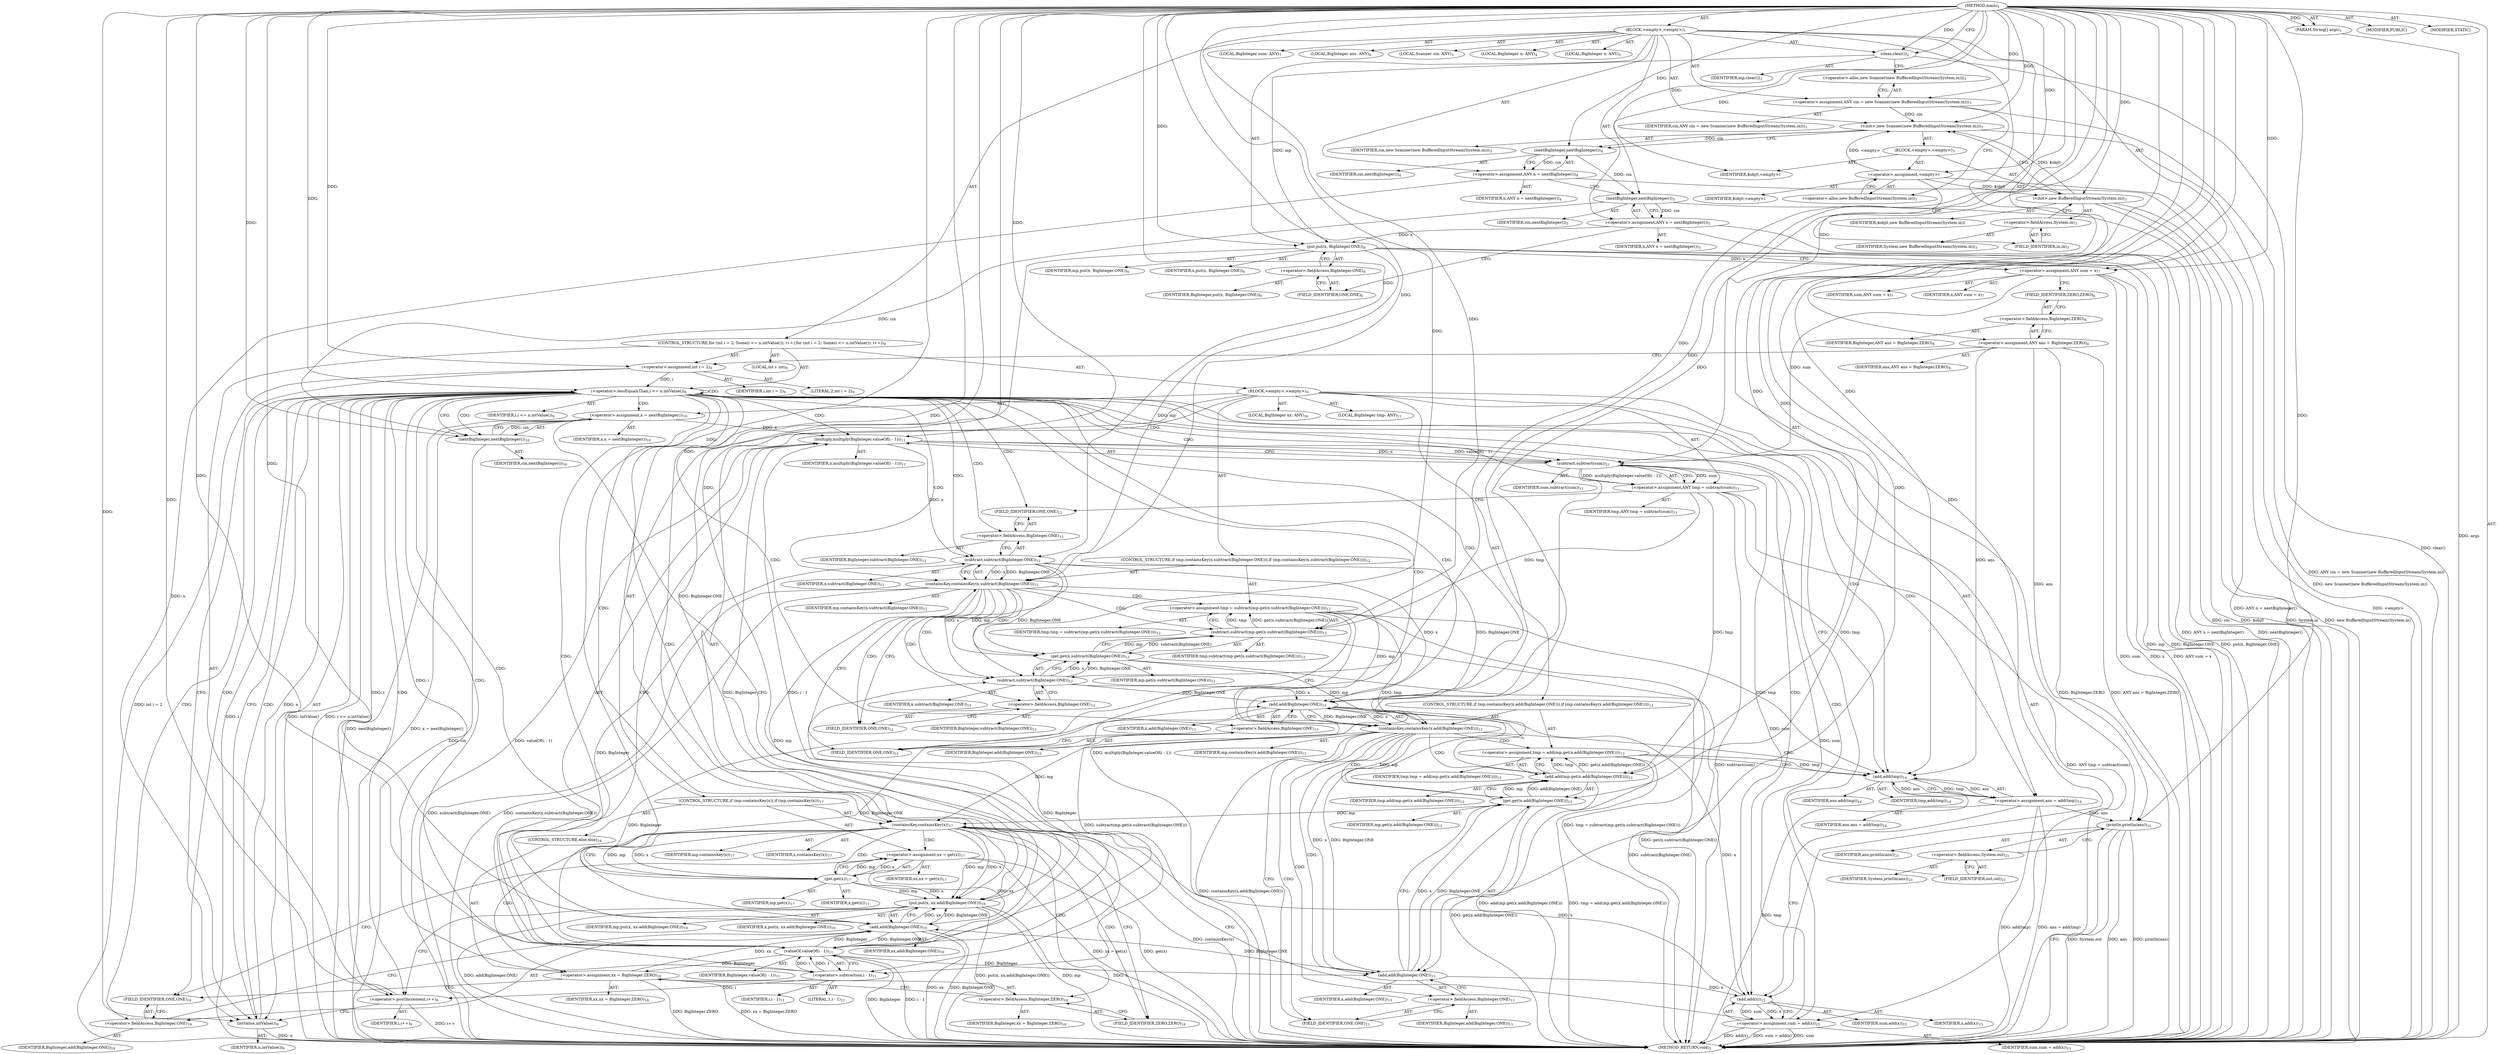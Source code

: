 digraph "main" {  
"19" [label = <(METHOD,main)<SUB>1</SUB>> ]
"20" [label = <(PARAM,String[] args)<SUB>1</SUB>> ]
"21" [label = <(BLOCK,&lt;empty&gt;,&lt;empty&gt;)<SUB>1</SUB>> ]
"22" [label = <(clear,clear())<SUB>2</SUB>> ]
"23" [label = <(IDENTIFIER,mp,clear())<SUB>2</SUB>> ]
"4" [label = <(LOCAL,Scanner cin: ANY)<SUB>3</SUB>> ]
"24" [label = <(&lt;operator&gt;.assignment,ANY cin = new Scanner(new BufferedInputStream(System.in)))<SUB>3</SUB>> ]
"25" [label = <(IDENTIFIER,cin,ANY cin = new Scanner(new BufferedInputStream(System.in)))<SUB>3</SUB>> ]
"26" [label = <(&lt;operator&gt;.alloc,new Scanner(new BufferedInputStream(System.in)))<SUB>3</SUB>> ]
"27" [label = <(&lt;init&gt;,new Scanner(new BufferedInputStream(System.in)))<SUB>3</SUB>> ]
"3" [label = <(IDENTIFIER,cin,new Scanner(new BufferedInputStream(System.in)))<SUB>3</SUB>> ]
"28" [label = <(BLOCK,&lt;empty&gt;,&lt;empty&gt;)<SUB>3</SUB>> ]
"29" [label = <(&lt;operator&gt;.assignment,&lt;empty&gt;)> ]
"30" [label = <(IDENTIFIER,$obj0,&lt;empty&gt;)> ]
"31" [label = <(&lt;operator&gt;.alloc,new BufferedInputStream(System.in))<SUB>3</SUB>> ]
"32" [label = <(&lt;init&gt;,new BufferedInputStream(System.in))<SUB>3</SUB>> ]
"33" [label = <(IDENTIFIER,$obj0,new BufferedInputStream(System.in))> ]
"34" [label = <(&lt;operator&gt;.fieldAccess,System.in)<SUB>3</SUB>> ]
"35" [label = <(IDENTIFIER,System,new BufferedInputStream(System.in))<SUB>3</SUB>> ]
"36" [label = <(FIELD_IDENTIFIER,in,in)<SUB>3</SUB>> ]
"37" [label = <(IDENTIFIER,$obj0,&lt;empty&gt;)> ]
"38" [label = <(LOCAL,BigInteger n: ANY)<SUB>4</SUB>> ]
"39" [label = <(&lt;operator&gt;.assignment,ANY n = nextBigInteger())<SUB>4</SUB>> ]
"40" [label = <(IDENTIFIER,n,ANY n = nextBigInteger())<SUB>4</SUB>> ]
"41" [label = <(nextBigInteger,nextBigInteger())<SUB>4</SUB>> ]
"42" [label = <(IDENTIFIER,cin,nextBigInteger())<SUB>4</SUB>> ]
"43" [label = <(LOCAL,BigInteger x: ANY)<SUB>5</SUB>> ]
"44" [label = <(&lt;operator&gt;.assignment,ANY x = nextBigInteger())<SUB>5</SUB>> ]
"45" [label = <(IDENTIFIER,x,ANY x = nextBigInteger())<SUB>5</SUB>> ]
"46" [label = <(nextBigInteger,nextBigInteger())<SUB>5</SUB>> ]
"47" [label = <(IDENTIFIER,cin,nextBigInteger())<SUB>5</SUB>> ]
"48" [label = <(put,put(x, BigInteger.ONE))<SUB>6</SUB>> ]
"49" [label = <(IDENTIFIER,mp,put(x, BigInteger.ONE))<SUB>6</SUB>> ]
"50" [label = <(IDENTIFIER,x,put(x, BigInteger.ONE))<SUB>6</SUB>> ]
"51" [label = <(&lt;operator&gt;.fieldAccess,BigInteger.ONE)<SUB>6</SUB>> ]
"52" [label = <(IDENTIFIER,BigInteger,put(x, BigInteger.ONE))<SUB>6</SUB>> ]
"53" [label = <(FIELD_IDENTIFIER,ONE,ONE)<SUB>6</SUB>> ]
"54" [label = <(LOCAL,BigInteger sum: ANY)<SUB>7</SUB>> ]
"55" [label = <(&lt;operator&gt;.assignment,ANY sum = x)<SUB>7</SUB>> ]
"56" [label = <(IDENTIFIER,sum,ANY sum = x)<SUB>7</SUB>> ]
"57" [label = <(IDENTIFIER,x,ANY sum = x)<SUB>7</SUB>> ]
"58" [label = <(LOCAL,BigInteger ans: ANY)<SUB>8</SUB>> ]
"59" [label = <(&lt;operator&gt;.assignment,ANY ans = BigInteger.ZERO)<SUB>8</SUB>> ]
"60" [label = <(IDENTIFIER,ans,ANY ans = BigInteger.ZERO)<SUB>8</SUB>> ]
"61" [label = <(&lt;operator&gt;.fieldAccess,BigInteger.ZERO)<SUB>8</SUB>> ]
"62" [label = <(IDENTIFIER,BigInteger,ANY ans = BigInteger.ZERO)<SUB>8</SUB>> ]
"63" [label = <(FIELD_IDENTIFIER,ZERO,ZERO)<SUB>8</SUB>> ]
"64" [label = <(CONTROL_STRUCTURE,for (int i = 2; Some(i &lt;= n.intValue()); i++),for (int i = 2; Some(i &lt;= n.intValue()); i++))<SUB>9</SUB>> ]
"65" [label = <(LOCAL,int i: int)<SUB>9</SUB>> ]
"66" [label = <(&lt;operator&gt;.assignment,int i = 2)<SUB>9</SUB>> ]
"67" [label = <(IDENTIFIER,i,int i = 2)<SUB>9</SUB>> ]
"68" [label = <(LITERAL,2,int i = 2)<SUB>9</SUB>> ]
"69" [label = <(&lt;operator&gt;.lessEqualsThan,i &lt;= n.intValue())<SUB>9</SUB>> ]
"70" [label = <(IDENTIFIER,i,i &lt;= n.intValue())<SUB>9</SUB>> ]
"71" [label = <(intValue,intValue())<SUB>9</SUB>> ]
"72" [label = <(IDENTIFIER,n,intValue())<SUB>9</SUB>> ]
"73" [label = <(&lt;operator&gt;.postIncrement,i++)<SUB>9</SUB>> ]
"74" [label = <(IDENTIFIER,i,i++)<SUB>9</SUB>> ]
"75" [label = <(BLOCK,&lt;empty&gt;,&lt;empty&gt;)<SUB>9</SUB>> ]
"76" [label = <(&lt;operator&gt;.assignment,x = nextBigInteger())<SUB>10</SUB>> ]
"77" [label = <(IDENTIFIER,x,x = nextBigInteger())<SUB>10</SUB>> ]
"78" [label = <(nextBigInteger,nextBigInteger())<SUB>10</SUB>> ]
"79" [label = <(IDENTIFIER,cin,nextBigInteger())<SUB>10</SUB>> ]
"80" [label = <(LOCAL,BigInteger tmp: ANY)<SUB>11</SUB>> ]
"81" [label = <(&lt;operator&gt;.assignment,ANY tmp = subtract(sum))<SUB>11</SUB>> ]
"82" [label = <(IDENTIFIER,tmp,ANY tmp = subtract(sum))<SUB>11</SUB>> ]
"83" [label = <(subtract,subtract(sum))<SUB>11</SUB>> ]
"84" [label = <(multiply,multiply(BigInteger.valueOf(i - 1)))<SUB>11</SUB>> ]
"85" [label = <(IDENTIFIER,x,multiply(BigInteger.valueOf(i - 1)))<SUB>11</SUB>> ]
"86" [label = <(valueOf,valueOf(i - 1))<SUB>11</SUB>> ]
"87" [label = <(IDENTIFIER,BigInteger,valueOf(i - 1))<SUB>11</SUB>> ]
"88" [label = <(&lt;operator&gt;.subtraction,i - 1)<SUB>11</SUB>> ]
"89" [label = <(IDENTIFIER,i,i - 1)<SUB>11</SUB>> ]
"90" [label = <(LITERAL,1,i - 1)<SUB>11</SUB>> ]
"91" [label = <(IDENTIFIER,sum,subtract(sum))<SUB>11</SUB>> ]
"92" [label = <(CONTROL_STRUCTURE,if (mp.containsKey(x.subtract(BigInteger.ONE))),if (mp.containsKey(x.subtract(BigInteger.ONE))))<SUB>12</SUB>> ]
"93" [label = <(containsKey,containsKey(x.subtract(BigInteger.ONE)))<SUB>12</SUB>> ]
"94" [label = <(IDENTIFIER,mp,containsKey(x.subtract(BigInteger.ONE)))<SUB>12</SUB>> ]
"95" [label = <(subtract,subtract(BigInteger.ONE))<SUB>12</SUB>> ]
"96" [label = <(IDENTIFIER,x,subtract(BigInteger.ONE))<SUB>12</SUB>> ]
"97" [label = <(&lt;operator&gt;.fieldAccess,BigInteger.ONE)<SUB>12</SUB>> ]
"98" [label = <(IDENTIFIER,BigInteger,subtract(BigInteger.ONE))<SUB>12</SUB>> ]
"99" [label = <(FIELD_IDENTIFIER,ONE,ONE)<SUB>12</SUB>> ]
"100" [label = <(&lt;operator&gt;.assignment,tmp = subtract(mp.get(x.subtract(BigInteger.ONE))))<SUB>12</SUB>> ]
"101" [label = <(IDENTIFIER,tmp,tmp = subtract(mp.get(x.subtract(BigInteger.ONE))))<SUB>12</SUB>> ]
"102" [label = <(subtract,subtract(mp.get(x.subtract(BigInteger.ONE))))<SUB>12</SUB>> ]
"103" [label = <(IDENTIFIER,tmp,subtract(mp.get(x.subtract(BigInteger.ONE))))<SUB>12</SUB>> ]
"104" [label = <(get,get(x.subtract(BigInteger.ONE)))<SUB>12</SUB>> ]
"105" [label = <(IDENTIFIER,mp,get(x.subtract(BigInteger.ONE)))<SUB>12</SUB>> ]
"106" [label = <(subtract,subtract(BigInteger.ONE))<SUB>12</SUB>> ]
"107" [label = <(IDENTIFIER,x,subtract(BigInteger.ONE))<SUB>12</SUB>> ]
"108" [label = <(&lt;operator&gt;.fieldAccess,BigInteger.ONE)<SUB>12</SUB>> ]
"109" [label = <(IDENTIFIER,BigInteger,subtract(BigInteger.ONE))<SUB>12</SUB>> ]
"110" [label = <(FIELD_IDENTIFIER,ONE,ONE)<SUB>12</SUB>> ]
"111" [label = <(CONTROL_STRUCTURE,if (mp.containsKey(x.add(BigInteger.ONE))),if (mp.containsKey(x.add(BigInteger.ONE))))<SUB>13</SUB>> ]
"112" [label = <(containsKey,containsKey(x.add(BigInteger.ONE)))<SUB>13</SUB>> ]
"113" [label = <(IDENTIFIER,mp,containsKey(x.add(BigInteger.ONE)))<SUB>13</SUB>> ]
"114" [label = <(add,add(BigInteger.ONE))<SUB>13</SUB>> ]
"115" [label = <(IDENTIFIER,x,add(BigInteger.ONE))<SUB>13</SUB>> ]
"116" [label = <(&lt;operator&gt;.fieldAccess,BigInteger.ONE)<SUB>13</SUB>> ]
"117" [label = <(IDENTIFIER,BigInteger,add(BigInteger.ONE))<SUB>13</SUB>> ]
"118" [label = <(FIELD_IDENTIFIER,ONE,ONE)<SUB>13</SUB>> ]
"119" [label = <(&lt;operator&gt;.assignment,tmp = add(mp.get(x.add(BigInteger.ONE))))<SUB>13</SUB>> ]
"120" [label = <(IDENTIFIER,tmp,tmp = add(mp.get(x.add(BigInteger.ONE))))<SUB>13</SUB>> ]
"121" [label = <(add,add(mp.get(x.add(BigInteger.ONE))))<SUB>13</SUB>> ]
"122" [label = <(IDENTIFIER,tmp,add(mp.get(x.add(BigInteger.ONE))))<SUB>13</SUB>> ]
"123" [label = <(get,get(x.add(BigInteger.ONE)))<SUB>13</SUB>> ]
"124" [label = <(IDENTIFIER,mp,get(x.add(BigInteger.ONE)))<SUB>13</SUB>> ]
"125" [label = <(add,add(BigInteger.ONE))<SUB>13</SUB>> ]
"126" [label = <(IDENTIFIER,x,add(BigInteger.ONE))<SUB>13</SUB>> ]
"127" [label = <(&lt;operator&gt;.fieldAccess,BigInteger.ONE)<SUB>13</SUB>> ]
"128" [label = <(IDENTIFIER,BigInteger,add(BigInteger.ONE))<SUB>13</SUB>> ]
"129" [label = <(FIELD_IDENTIFIER,ONE,ONE)<SUB>13</SUB>> ]
"130" [label = <(&lt;operator&gt;.assignment,ans = add(tmp))<SUB>14</SUB>> ]
"131" [label = <(IDENTIFIER,ans,ans = add(tmp))<SUB>14</SUB>> ]
"132" [label = <(add,add(tmp))<SUB>14</SUB>> ]
"133" [label = <(IDENTIFIER,ans,add(tmp))<SUB>14</SUB>> ]
"134" [label = <(IDENTIFIER,tmp,add(tmp))<SUB>14</SUB>> ]
"135" [label = <(&lt;operator&gt;.assignment,sum = add(x))<SUB>15</SUB>> ]
"136" [label = <(IDENTIFIER,sum,sum = add(x))<SUB>15</SUB>> ]
"137" [label = <(add,add(x))<SUB>15</SUB>> ]
"138" [label = <(IDENTIFIER,sum,add(x))<SUB>15</SUB>> ]
"139" [label = <(IDENTIFIER,x,add(x))<SUB>15</SUB>> ]
"140" [label = <(LOCAL,BigInteger xx: ANY)<SUB>16</SUB>> ]
"141" [label = <(CONTROL_STRUCTURE,if (mp.containsKey(x)),if (mp.containsKey(x)))<SUB>17</SUB>> ]
"142" [label = <(containsKey,containsKey(x))<SUB>17</SUB>> ]
"143" [label = <(IDENTIFIER,mp,containsKey(x))<SUB>17</SUB>> ]
"144" [label = <(IDENTIFIER,x,containsKey(x))<SUB>17</SUB>> ]
"145" [label = <(&lt;operator&gt;.assignment,xx = get(x))<SUB>17</SUB>> ]
"146" [label = <(IDENTIFIER,xx,xx = get(x))<SUB>17</SUB>> ]
"147" [label = <(get,get(x))<SUB>17</SUB>> ]
"148" [label = <(IDENTIFIER,mp,get(x))<SUB>17</SUB>> ]
"149" [label = <(IDENTIFIER,x,get(x))<SUB>17</SUB>> ]
"150" [label = <(CONTROL_STRUCTURE,else,else)<SUB>18</SUB>> ]
"151" [label = <(&lt;operator&gt;.assignment,xx = BigInteger.ZERO)<SUB>18</SUB>> ]
"152" [label = <(IDENTIFIER,xx,xx = BigInteger.ZERO)<SUB>18</SUB>> ]
"153" [label = <(&lt;operator&gt;.fieldAccess,BigInteger.ZERO)<SUB>18</SUB>> ]
"154" [label = <(IDENTIFIER,BigInteger,xx = BigInteger.ZERO)<SUB>18</SUB>> ]
"155" [label = <(FIELD_IDENTIFIER,ZERO,ZERO)<SUB>18</SUB>> ]
"156" [label = <(put,put(x, xx.add(BigInteger.ONE)))<SUB>19</SUB>> ]
"157" [label = <(IDENTIFIER,mp,put(x, xx.add(BigInteger.ONE)))<SUB>19</SUB>> ]
"158" [label = <(IDENTIFIER,x,put(x, xx.add(BigInteger.ONE)))<SUB>19</SUB>> ]
"159" [label = <(add,add(BigInteger.ONE))<SUB>19</SUB>> ]
"160" [label = <(IDENTIFIER,xx,add(BigInteger.ONE))<SUB>19</SUB>> ]
"161" [label = <(&lt;operator&gt;.fieldAccess,BigInteger.ONE)<SUB>19</SUB>> ]
"162" [label = <(IDENTIFIER,BigInteger,add(BigInteger.ONE))<SUB>19</SUB>> ]
"163" [label = <(FIELD_IDENTIFIER,ONE,ONE)<SUB>19</SUB>> ]
"164" [label = <(println,println(ans))<SUB>21</SUB>> ]
"165" [label = <(&lt;operator&gt;.fieldAccess,System.out)<SUB>21</SUB>> ]
"166" [label = <(IDENTIFIER,System,println(ans))<SUB>21</SUB>> ]
"167" [label = <(FIELD_IDENTIFIER,out,out)<SUB>21</SUB>> ]
"168" [label = <(IDENTIFIER,ans,println(ans))<SUB>21</SUB>> ]
"169" [label = <(MODIFIER,PUBLIC)> ]
"170" [label = <(MODIFIER,STATIC)> ]
"171" [label = <(METHOD_RETURN,void)<SUB>1</SUB>> ]
  "19" -> "20"  [ label = "AST: "] 
  "19" -> "21"  [ label = "AST: "] 
  "19" -> "169"  [ label = "AST: "] 
  "19" -> "170"  [ label = "AST: "] 
  "19" -> "171"  [ label = "AST: "] 
  "21" -> "22"  [ label = "AST: "] 
  "21" -> "4"  [ label = "AST: "] 
  "21" -> "24"  [ label = "AST: "] 
  "21" -> "27"  [ label = "AST: "] 
  "21" -> "38"  [ label = "AST: "] 
  "21" -> "39"  [ label = "AST: "] 
  "21" -> "43"  [ label = "AST: "] 
  "21" -> "44"  [ label = "AST: "] 
  "21" -> "48"  [ label = "AST: "] 
  "21" -> "54"  [ label = "AST: "] 
  "21" -> "55"  [ label = "AST: "] 
  "21" -> "58"  [ label = "AST: "] 
  "21" -> "59"  [ label = "AST: "] 
  "21" -> "64"  [ label = "AST: "] 
  "21" -> "164"  [ label = "AST: "] 
  "22" -> "23"  [ label = "AST: "] 
  "24" -> "25"  [ label = "AST: "] 
  "24" -> "26"  [ label = "AST: "] 
  "27" -> "3"  [ label = "AST: "] 
  "27" -> "28"  [ label = "AST: "] 
  "28" -> "29"  [ label = "AST: "] 
  "28" -> "32"  [ label = "AST: "] 
  "28" -> "37"  [ label = "AST: "] 
  "29" -> "30"  [ label = "AST: "] 
  "29" -> "31"  [ label = "AST: "] 
  "32" -> "33"  [ label = "AST: "] 
  "32" -> "34"  [ label = "AST: "] 
  "34" -> "35"  [ label = "AST: "] 
  "34" -> "36"  [ label = "AST: "] 
  "39" -> "40"  [ label = "AST: "] 
  "39" -> "41"  [ label = "AST: "] 
  "41" -> "42"  [ label = "AST: "] 
  "44" -> "45"  [ label = "AST: "] 
  "44" -> "46"  [ label = "AST: "] 
  "46" -> "47"  [ label = "AST: "] 
  "48" -> "49"  [ label = "AST: "] 
  "48" -> "50"  [ label = "AST: "] 
  "48" -> "51"  [ label = "AST: "] 
  "51" -> "52"  [ label = "AST: "] 
  "51" -> "53"  [ label = "AST: "] 
  "55" -> "56"  [ label = "AST: "] 
  "55" -> "57"  [ label = "AST: "] 
  "59" -> "60"  [ label = "AST: "] 
  "59" -> "61"  [ label = "AST: "] 
  "61" -> "62"  [ label = "AST: "] 
  "61" -> "63"  [ label = "AST: "] 
  "64" -> "65"  [ label = "AST: "] 
  "64" -> "66"  [ label = "AST: "] 
  "64" -> "69"  [ label = "AST: "] 
  "64" -> "73"  [ label = "AST: "] 
  "64" -> "75"  [ label = "AST: "] 
  "66" -> "67"  [ label = "AST: "] 
  "66" -> "68"  [ label = "AST: "] 
  "69" -> "70"  [ label = "AST: "] 
  "69" -> "71"  [ label = "AST: "] 
  "71" -> "72"  [ label = "AST: "] 
  "73" -> "74"  [ label = "AST: "] 
  "75" -> "76"  [ label = "AST: "] 
  "75" -> "80"  [ label = "AST: "] 
  "75" -> "81"  [ label = "AST: "] 
  "75" -> "92"  [ label = "AST: "] 
  "75" -> "111"  [ label = "AST: "] 
  "75" -> "130"  [ label = "AST: "] 
  "75" -> "135"  [ label = "AST: "] 
  "75" -> "140"  [ label = "AST: "] 
  "75" -> "141"  [ label = "AST: "] 
  "75" -> "156"  [ label = "AST: "] 
  "76" -> "77"  [ label = "AST: "] 
  "76" -> "78"  [ label = "AST: "] 
  "78" -> "79"  [ label = "AST: "] 
  "81" -> "82"  [ label = "AST: "] 
  "81" -> "83"  [ label = "AST: "] 
  "83" -> "84"  [ label = "AST: "] 
  "83" -> "91"  [ label = "AST: "] 
  "84" -> "85"  [ label = "AST: "] 
  "84" -> "86"  [ label = "AST: "] 
  "86" -> "87"  [ label = "AST: "] 
  "86" -> "88"  [ label = "AST: "] 
  "88" -> "89"  [ label = "AST: "] 
  "88" -> "90"  [ label = "AST: "] 
  "92" -> "93"  [ label = "AST: "] 
  "92" -> "100"  [ label = "AST: "] 
  "93" -> "94"  [ label = "AST: "] 
  "93" -> "95"  [ label = "AST: "] 
  "95" -> "96"  [ label = "AST: "] 
  "95" -> "97"  [ label = "AST: "] 
  "97" -> "98"  [ label = "AST: "] 
  "97" -> "99"  [ label = "AST: "] 
  "100" -> "101"  [ label = "AST: "] 
  "100" -> "102"  [ label = "AST: "] 
  "102" -> "103"  [ label = "AST: "] 
  "102" -> "104"  [ label = "AST: "] 
  "104" -> "105"  [ label = "AST: "] 
  "104" -> "106"  [ label = "AST: "] 
  "106" -> "107"  [ label = "AST: "] 
  "106" -> "108"  [ label = "AST: "] 
  "108" -> "109"  [ label = "AST: "] 
  "108" -> "110"  [ label = "AST: "] 
  "111" -> "112"  [ label = "AST: "] 
  "111" -> "119"  [ label = "AST: "] 
  "112" -> "113"  [ label = "AST: "] 
  "112" -> "114"  [ label = "AST: "] 
  "114" -> "115"  [ label = "AST: "] 
  "114" -> "116"  [ label = "AST: "] 
  "116" -> "117"  [ label = "AST: "] 
  "116" -> "118"  [ label = "AST: "] 
  "119" -> "120"  [ label = "AST: "] 
  "119" -> "121"  [ label = "AST: "] 
  "121" -> "122"  [ label = "AST: "] 
  "121" -> "123"  [ label = "AST: "] 
  "123" -> "124"  [ label = "AST: "] 
  "123" -> "125"  [ label = "AST: "] 
  "125" -> "126"  [ label = "AST: "] 
  "125" -> "127"  [ label = "AST: "] 
  "127" -> "128"  [ label = "AST: "] 
  "127" -> "129"  [ label = "AST: "] 
  "130" -> "131"  [ label = "AST: "] 
  "130" -> "132"  [ label = "AST: "] 
  "132" -> "133"  [ label = "AST: "] 
  "132" -> "134"  [ label = "AST: "] 
  "135" -> "136"  [ label = "AST: "] 
  "135" -> "137"  [ label = "AST: "] 
  "137" -> "138"  [ label = "AST: "] 
  "137" -> "139"  [ label = "AST: "] 
  "141" -> "142"  [ label = "AST: "] 
  "141" -> "145"  [ label = "AST: "] 
  "141" -> "150"  [ label = "AST: "] 
  "142" -> "143"  [ label = "AST: "] 
  "142" -> "144"  [ label = "AST: "] 
  "145" -> "146"  [ label = "AST: "] 
  "145" -> "147"  [ label = "AST: "] 
  "147" -> "148"  [ label = "AST: "] 
  "147" -> "149"  [ label = "AST: "] 
  "150" -> "151"  [ label = "AST: "] 
  "151" -> "152"  [ label = "AST: "] 
  "151" -> "153"  [ label = "AST: "] 
  "153" -> "154"  [ label = "AST: "] 
  "153" -> "155"  [ label = "AST: "] 
  "156" -> "157"  [ label = "AST: "] 
  "156" -> "158"  [ label = "AST: "] 
  "156" -> "159"  [ label = "AST: "] 
  "159" -> "160"  [ label = "AST: "] 
  "159" -> "161"  [ label = "AST: "] 
  "161" -> "162"  [ label = "AST: "] 
  "161" -> "163"  [ label = "AST: "] 
  "164" -> "165"  [ label = "AST: "] 
  "164" -> "168"  [ label = "AST: "] 
  "165" -> "166"  [ label = "AST: "] 
  "165" -> "167"  [ label = "AST: "] 
  "22" -> "26"  [ label = "CFG: "] 
  "24" -> "31"  [ label = "CFG: "] 
  "27" -> "41"  [ label = "CFG: "] 
  "39" -> "46"  [ label = "CFG: "] 
  "44" -> "53"  [ label = "CFG: "] 
  "48" -> "55"  [ label = "CFG: "] 
  "55" -> "63"  [ label = "CFG: "] 
  "59" -> "66"  [ label = "CFG: "] 
  "164" -> "171"  [ label = "CFG: "] 
  "26" -> "24"  [ label = "CFG: "] 
  "41" -> "39"  [ label = "CFG: "] 
  "46" -> "44"  [ label = "CFG: "] 
  "51" -> "48"  [ label = "CFG: "] 
  "61" -> "59"  [ label = "CFG: "] 
  "66" -> "71"  [ label = "CFG: "] 
  "69" -> "78"  [ label = "CFG: "] 
  "69" -> "167"  [ label = "CFG: "] 
  "73" -> "71"  [ label = "CFG: "] 
  "165" -> "164"  [ label = "CFG: "] 
  "29" -> "36"  [ label = "CFG: "] 
  "32" -> "27"  [ label = "CFG: "] 
  "53" -> "51"  [ label = "CFG: "] 
  "63" -> "61"  [ label = "CFG: "] 
  "71" -> "69"  [ label = "CFG: "] 
  "76" -> "88"  [ label = "CFG: "] 
  "81" -> "99"  [ label = "CFG: "] 
  "130" -> "137"  [ label = "CFG: "] 
  "135" -> "142"  [ label = "CFG: "] 
  "156" -> "73"  [ label = "CFG: "] 
  "167" -> "165"  [ label = "CFG: "] 
  "31" -> "29"  [ label = "CFG: "] 
  "34" -> "32"  [ label = "CFG: "] 
  "78" -> "76"  [ label = "CFG: "] 
  "83" -> "81"  [ label = "CFG: "] 
  "93" -> "110"  [ label = "CFG: "] 
  "93" -> "118"  [ label = "CFG: "] 
  "100" -> "118"  [ label = "CFG: "] 
  "112" -> "129"  [ label = "CFG: "] 
  "112" -> "132"  [ label = "CFG: "] 
  "119" -> "132"  [ label = "CFG: "] 
  "132" -> "130"  [ label = "CFG: "] 
  "137" -> "135"  [ label = "CFG: "] 
  "142" -> "147"  [ label = "CFG: "] 
  "142" -> "155"  [ label = "CFG: "] 
  "145" -> "163"  [ label = "CFG: "] 
  "159" -> "156"  [ label = "CFG: "] 
  "36" -> "34"  [ label = "CFG: "] 
  "84" -> "83"  [ label = "CFG: "] 
  "95" -> "93"  [ label = "CFG: "] 
  "102" -> "100"  [ label = "CFG: "] 
  "114" -> "112"  [ label = "CFG: "] 
  "121" -> "119"  [ label = "CFG: "] 
  "147" -> "145"  [ label = "CFG: "] 
  "151" -> "163"  [ label = "CFG: "] 
  "161" -> "159"  [ label = "CFG: "] 
  "86" -> "84"  [ label = "CFG: "] 
  "97" -> "95"  [ label = "CFG: "] 
  "104" -> "102"  [ label = "CFG: "] 
  "116" -> "114"  [ label = "CFG: "] 
  "123" -> "121"  [ label = "CFG: "] 
  "153" -> "151"  [ label = "CFG: "] 
  "163" -> "161"  [ label = "CFG: "] 
  "88" -> "86"  [ label = "CFG: "] 
  "99" -> "97"  [ label = "CFG: "] 
  "106" -> "104"  [ label = "CFG: "] 
  "118" -> "116"  [ label = "CFG: "] 
  "125" -> "123"  [ label = "CFG: "] 
  "155" -> "153"  [ label = "CFG: "] 
  "108" -> "106"  [ label = "CFG: "] 
  "127" -> "125"  [ label = "CFG: "] 
  "110" -> "108"  [ label = "CFG: "] 
  "129" -> "127"  [ label = "CFG: "] 
  "19" -> "22"  [ label = "CFG: "] 
  "20" -> "171"  [ label = "DDG: args"] 
  "22" -> "171"  [ label = "DDG: clear()"] 
  "24" -> "171"  [ label = "DDG: ANY cin = new Scanner(new BufferedInputStream(System.in))"] 
  "29" -> "171"  [ label = "DDG: &lt;empty&gt;"] 
  "32" -> "171"  [ label = "DDG: $obj0"] 
  "32" -> "171"  [ label = "DDG: System.in"] 
  "32" -> "171"  [ label = "DDG: new BufferedInputStream(System.in)"] 
  "27" -> "171"  [ label = "DDG: new Scanner(new BufferedInputStream(System.in))"] 
  "39" -> "171"  [ label = "DDG: ANY n = nextBigInteger()"] 
  "46" -> "171"  [ label = "DDG: cin"] 
  "44" -> "171"  [ label = "DDG: nextBigInteger()"] 
  "44" -> "171"  [ label = "DDG: ANY x = nextBigInteger()"] 
  "48" -> "171"  [ label = "DDG: mp"] 
  "48" -> "171"  [ label = "DDG: BigInteger.ONE"] 
  "48" -> "171"  [ label = "DDG: put(x, BigInteger.ONE)"] 
  "55" -> "171"  [ label = "DDG: sum"] 
  "55" -> "171"  [ label = "DDG: x"] 
  "55" -> "171"  [ label = "DDG: ANY sum = x"] 
  "59" -> "171"  [ label = "DDG: BigInteger.ZERO"] 
  "59" -> "171"  [ label = "DDG: ANY ans = BigInteger.ZERO"] 
  "66" -> "171"  [ label = "DDG: int i = 2"] 
  "69" -> "171"  [ label = "DDG: i"] 
  "71" -> "171"  [ label = "DDG: n"] 
  "69" -> "171"  [ label = "DDG: intValue()"] 
  "69" -> "171"  [ label = "DDG: i &lt;= n.intValue()"] 
  "164" -> "171"  [ label = "DDG: System.out"] 
  "164" -> "171"  [ label = "DDG: ans"] 
  "164" -> "171"  [ label = "DDG: println(ans)"] 
  "78" -> "171"  [ label = "DDG: cin"] 
  "76" -> "171"  [ label = "DDG: nextBigInteger()"] 
  "76" -> "171"  [ label = "DDG: x = nextBigInteger()"] 
  "86" -> "171"  [ label = "DDG: BigInteger"] 
  "86" -> "171"  [ label = "DDG: i - 1"] 
  "84" -> "171"  [ label = "DDG: valueOf(i - 1)"] 
  "83" -> "171"  [ label = "DDG: multiply(BigInteger.valueOf(i - 1))"] 
  "81" -> "171"  [ label = "DDG: subtract(sum)"] 
  "81" -> "171"  [ label = "DDG: ANY tmp = subtract(sum)"] 
  "93" -> "171"  [ label = "DDG: subtract(BigInteger.ONE)"] 
  "93" -> "171"  [ label = "DDG: containsKey(x.subtract(BigInteger.ONE))"] 
  "104" -> "171"  [ label = "DDG: subtract(BigInteger.ONE)"] 
  "102" -> "171"  [ label = "DDG: get(x.subtract(BigInteger.ONE))"] 
  "100" -> "171"  [ label = "DDG: subtract(mp.get(x.subtract(BigInteger.ONE)))"] 
  "100" -> "171"  [ label = "DDG: tmp = subtract(mp.get(x.subtract(BigInteger.ONE)))"] 
  "112" -> "171"  [ label = "DDG: containsKey(x.add(BigInteger.ONE))"] 
  "121" -> "171"  [ label = "DDG: get(x.add(BigInteger.ONE))"] 
  "119" -> "171"  [ label = "DDG: add(mp.get(x.add(BigInteger.ONE)))"] 
  "119" -> "171"  [ label = "DDG: tmp = add(mp.get(x.add(BigInteger.ONE)))"] 
  "132" -> "171"  [ label = "DDG: tmp"] 
  "130" -> "171"  [ label = "DDG: add(tmp)"] 
  "130" -> "171"  [ label = "DDG: ans = add(tmp)"] 
  "135" -> "171"  [ label = "DDG: sum"] 
  "135" -> "171"  [ label = "DDG: add(x)"] 
  "135" -> "171"  [ label = "DDG: sum = add(x)"] 
  "142" -> "171"  [ label = "DDG: containsKey(x)"] 
  "151" -> "171"  [ label = "DDG: BigInteger.ZERO"] 
  "151" -> "171"  [ label = "DDG: xx = BigInteger.ZERO"] 
  "145" -> "171"  [ label = "DDG: get(x)"] 
  "145" -> "171"  [ label = "DDG: xx = get(x)"] 
  "156" -> "171"  [ label = "DDG: mp"] 
  "156" -> "171"  [ label = "DDG: x"] 
  "159" -> "171"  [ label = "DDG: xx"] 
  "159" -> "171"  [ label = "DDG: BigInteger.ONE"] 
  "156" -> "171"  [ label = "DDG: add(BigInteger.ONE)"] 
  "156" -> "171"  [ label = "DDG: put(x, xx.add(BigInteger.ONE))"] 
  "73" -> "171"  [ label = "DDG: i++"] 
  "19" -> "20"  [ label = "DDG: "] 
  "19" -> "24"  [ label = "DDG: "] 
  "41" -> "39"  [ label = "DDG: cin"] 
  "46" -> "44"  [ label = "DDG: cin"] 
  "48" -> "55"  [ label = "DDG: x"] 
  "19" -> "55"  [ label = "DDG: "] 
  "19" -> "22"  [ label = "DDG: "] 
  "24" -> "27"  [ label = "DDG: cin"] 
  "19" -> "27"  [ label = "DDG: "] 
  "29" -> "27"  [ label = "DDG: &lt;empty&gt;"] 
  "32" -> "27"  [ label = "DDG: $obj0"] 
  "22" -> "48"  [ label = "DDG: mp"] 
  "19" -> "48"  [ label = "DDG: "] 
  "44" -> "48"  [ label = "DDG: x"] 
  "19" -> "66"  [ label = "DDG: "] 
  "59" -> "164"  [ label = "DDG: ans"] 
  "130" -> "164"  [ label = "DDG: ans"] 
  "19" -> "164"  [ label = "DDG: "] 
  "19" -> "29"  [ label = "DDG: "] 
  "19" -> "37"  [ label = "DDG: "] 
  "27" -> "41"  [ label = "DDG: cin"] 
  "19" -> "41"  [ label = "DDG: "] 
  "41" -> "46"  [ label = "DDG: cin"] 
  "19" -> "46"  [ label = "DDG: "] 
  "66" -> "69"  [ label = "DDG: i"] 
  "73" -> "69"  [ label = "DDG: i"] 
  "19" -> "69"  [ label = "DDG: "] 
  "71" -> "69"  [ label = "DDG: n"] 
  "88" -> "73"  [ label = "DDG: i"] 
  "19" -> "73"  [ label = "DDG: "] 
  "78" -> "76"  [ label = "DDG: cin"] 
  "83" -> "81"  [ label = "DDG: multiply(BigInteger.valueOf(i - 1))"] 
  "83" -> "81"  [ label = "DDG: sum"] 
  "132" -> "130"  [ label = "DDG: ans"] 
  "132" -> "130"  [ label = "DDG: tmp"] 
  "137" -> "135"  [ label = "DDG: sum"] 
  "137" -> "135"  [ label = "DDG: x"] 
  "29" -> "32"  [ label = "DDG: $obj0"] 
  "19" -> "32"  [ label = "DDG: "] 
  "39" -> "71"  [ label = "DDG: n"] 
  "19" -> "71"  [ label = "DDG: "] 
  "102" -> "100"  [ label = "DDG: tmp"] 
  "102" -> "100"  [ label = "DDG: get(x.subtract(BigInteger.ONE))"] 
  "121" -> "119"  [ label = "DDG: tmp"] 
  "121" -> "119"  [ label = "DDG: get(x.add(BigInteger.ONE))"] 
  "147" -> "145"  [ label = "DDG: mp"] 
  "147" -> "145"  [ label = "DDG: x"] 
  "142" -> "156"  [ label = "DDG: mp"] 
  "147" -> "156"  [ label = "DDG: mp"] 
  "19" -> "156"  [ label = "DDG: "] 
  "142" -> "156"  [ label = "DDG: x"] 
  "147" -> "156"  [ label = "DDG: x"] 
  "159" -> "156"  [ label = "DDG: xx"] 
  "159" -> "156"  [ label = "DDG: BigInteger.ONE"] 
  "46" -> "78"  [ label = "DDG: cin"] 
  "19" -> "78"  [ label = "DDG: "] 
  "84" -> "83"  [ label = "DDG: x"] 
  "84" -> "83"  [ label = "DDG: valueOf(i - 1)"] 
  "55" -> "83"  [ label = "DDG: sum"] 
  "135" -> "83"  [ label = "DDG: sum"] 
  "19" -> "83"  [ label = "DDG: "] 
  "48" -> "93"  [ label = "DDG: mp"] 
  "156" -> "93"  [ label = "DDG: mp"] 
  "19" -> "93"  [ label = "DDG: "] 
  "95" -> "93"  [ label = "DDG: x"] 
  "95" -> "93"  [ label = "DDG: BigInteger.ONE"] 
  "93" -> "112"  [ label = "DDG: mp"] 
  "104" -> "112"  [ label = "DDG: mp"] 
  "19" -> "112"  [ label = "DDG: "] 
  "114" -> "112"  [ label = "DDG: x"] 
  "114" -> "112"  [ label = "DDG: BigInteger.ONE"] 
  "59" -> "132"  [ label = "DDG: ans"] 
  "130" -> "132"  [ label = "DDG: ans"] 
  "19" -> "132"  [ label = "DDG: "] 
  "81" -> "132"  [ label = "DDG: tmp"] 
  "100" -> "132"  [ label = "DDG: tmp"] 
  "119" -> "132"  [ label = "DDG: tmp"] 
  "83" -> "137"  [ label = "DDG: sum"] 
  "19" -> "137"  [ label = "DDG: "] 
  "114" -> "137"  [ label = "DDG: x"] 
  "125" -> "137"  [ label = "DDG: x"] 
  "112" -> "142"  [ label = "DDG: mp"] 
  "123" -> "142"  [ label = "DDG: mp"] 
  "19" -> "142"  [ label = "DDG: "] 
  "137" -> "142"  [ label = "DDG: x"] 
  "86" -> "151"  [ label = "DDG: BigInteger"] 
  "151" -> "159"  [ label = "DDG: xx"] 
  "145" -> "159"  [ label = "DDG: xx"] 
  "19" -> "159"  [ label = "DDG: "] 
  "86" -> "159"  [ label = "DDG: BigInteger"] 
  "114" -> "159"  [ label = "DDG: BigInteger.ONE"] 
  "125" -> "159"  [ label = "DDG: BigInteger.ONE"] 
  "76" -> "84"  [ label = "DDG: x"] 
  "19" -> "84"  [ label = "DDG: "] 
  "86" -> "84"  [ label = "DDG: BigInteger"] 
  "86" -> "84"  [ label = "DDG: i - 1"] 
  "84" -> "95"  [ label = "DDG: x"] 
  "19" -> "95"  [ label = "DDG: "] 
  "86" -> "95"  [ label = "DDG: BigInteger"] 
  "81" -> "102"  [ label = "DDG: tmp"] 
  "19" -> "102"  [ label = "DDG: "] 
  "104" -> "102"  [ label = "DDG: mp"] 
  "104" -> "102"  [ label = "DDG: subtract(BigInteger.ONE)"] 
  "95" -> "114"  [ label = "DDG: x"] 
  "106" -> "114"  [ label = "DDG: x"] 
  "19" -> "114"  [ label = "DDG: "] 
  "86" -> "114"  [ label = "DDG: BigInteger"] 
  "95" -> "114"  [ label = "DDG: BigInteger.ONE"] 
  "106" -> "114"  [ label = "DDG: BigInteger.ONE"] 
  "81" -> "121"  [ label = "DDG: tmp"] 
  "100" -> "121"  [ label = "DDG: tmp"] 
  "19" -> "121"  [ label = "DDG: "] 
  "123" -> "121"  [ label = "DDG: mp"] 
  "123" -> "121"  [ label = "DDG: add(BigInteger.ONE)"] 
  "142" -> "147"  [ label = "DDG: mp"] 
  "19" -> "147"  [ label = "DDG: "] 
  "142" -> "147"  [ label = "DDG: x"] 
  "48" -> "86"  [ label = "DDG: BigInteger.ONE"] 
  "159" -> "86"  [ label = "DDG: BigInteger.ONE"] 
  "19" -> "86"  [ label = "DDG: "] 
  "88" -> "86"  [ label = "DDG: i"] 
  "88" -> "86"  [ label = "DDG: 1"] 
  "93" -> "104"  [ label = "DDG: mp"] 
  "19" -> "104"  [ label = "DDG: "] 
  "106" -> "104"  [ label = "DDG: x"] 
  "106" -> "104"  [ label = "DDG: BigInteger.ONE"] 
  "112" -> "123"  [ label = "DDG: mp"] 
  "19" -> "123"  [ label = "DDG: "] 
  "125" -> "123"  [ label = "DDG: x"] 
  "125" -> "123"  [ label = "DDG: BigInteger.ONE"] 
  "69" -> "88"  [ label = "DDG: i"] 
  "19" -> "88"  [ label = "DDG: "] 
  "95" -> "106"  [ label = "DDG: x"] 
  "19" -> "106"  [ label = "DDG: "] 
  "86" -> "106"  [ label = "DDG: BigInteger"] 
  "95" -> "106"  [ label = "DDG: BigInteger.ONE"] 
  "114" -> "125"  [ label = "DDG: x"] 
  "19" -> "125"  [ label = "DDG: "] 
  "86" -> "125"  [ label = "DDG: BigInteger"] 
  "114" -> "125"  [ label = "DDG: BigInteger.ONE"] 
  "69" -> "73"  [ label = "CDG: "] 
  "69" -> "116"  [ label = "CDG: "] 
  "69" -> "99"  [ label = "CDG: "] 
  "69" -> "81"  [ label = "CDG: "] 
  "69" -> "161"  [ label = "CDG: "] 
  "69" -> "84"  [ label = "CDG: "] 
  "69" -> "163"  [ label = "CDG: "] 
  "69" -> "114"  [ label = "CDG: "] 
  "69" -> "69"  [ label = "CDG: "] 
  "69" -> "132"  [ label = "CDG: "] 
  "69" -> "142"  [ label = "CDG: "] 
  "69" -> "95"  [ label = "CDG: "] 
  "69" -> "76"  [ label = "CDG: "] 
  "69" -> "159"  [ label = "CDG: "] 
  "69" -> "97"  [ label = "CDG: "] 
  "69" -> "112"  [ label = "CDG: "] 
  "69" -> "93"  [ label = "CDG: "] 
  "69" -> "137"  [ label = "CDG: "] 
  "69" -> "83"  [ label = "CDG: "] 
  "69" -> "71"  [ label = "CDG: "] 
  "69" -> "130"  [ label = "CDG: "] 
  "69" -> "118"  [ label = "CDG: "] 
  "69" -> "135"  [ label = "CDG: "] 
  "69" -> "88"  [ label = "CDG: "] 
  "69" -> "156"  [ label = "CDG: "] 
  "69" -> "78"  [ label = "CDG: "] 
  "69" -> "86"  [ label = "CDG: "] 
  "93" -> "102"  [ label = "CDG: "] 
  "93" -> "104"  [ label = "CDG: "] 
  "93" -> "106"  [ label = "CDG: "] 
  "93" -> "100"  [ label = "CDG: "] 
  "93" -> "110"  [ label = "CDG: "] 
  "93" -> "108"  [ label = "CDG: "] 
  "112" -> "119"  [ label = "CDG: "] 
  "112" -> "121"  [ label = "CDG: "] 
  "112" -> "123"  [ label = "CDG: "] 
  "112" -> "129"  [ label = "CDG: "] 
  "112" -> "127"  [ label = "CDG: "] 
  "112" -> "125"  [ label = "CDG: "] 
  "142" -> "145"  [ label = "CDG: "] 
  "142" -> "151"  [ label = "CDG: "] 
  "142" -> "153"  [ label = "CDG: "] 
  "142" -> "147"  [ label = "CDG: "] 
  "142" -> "155"  [ label = "CDG: "] 
}
